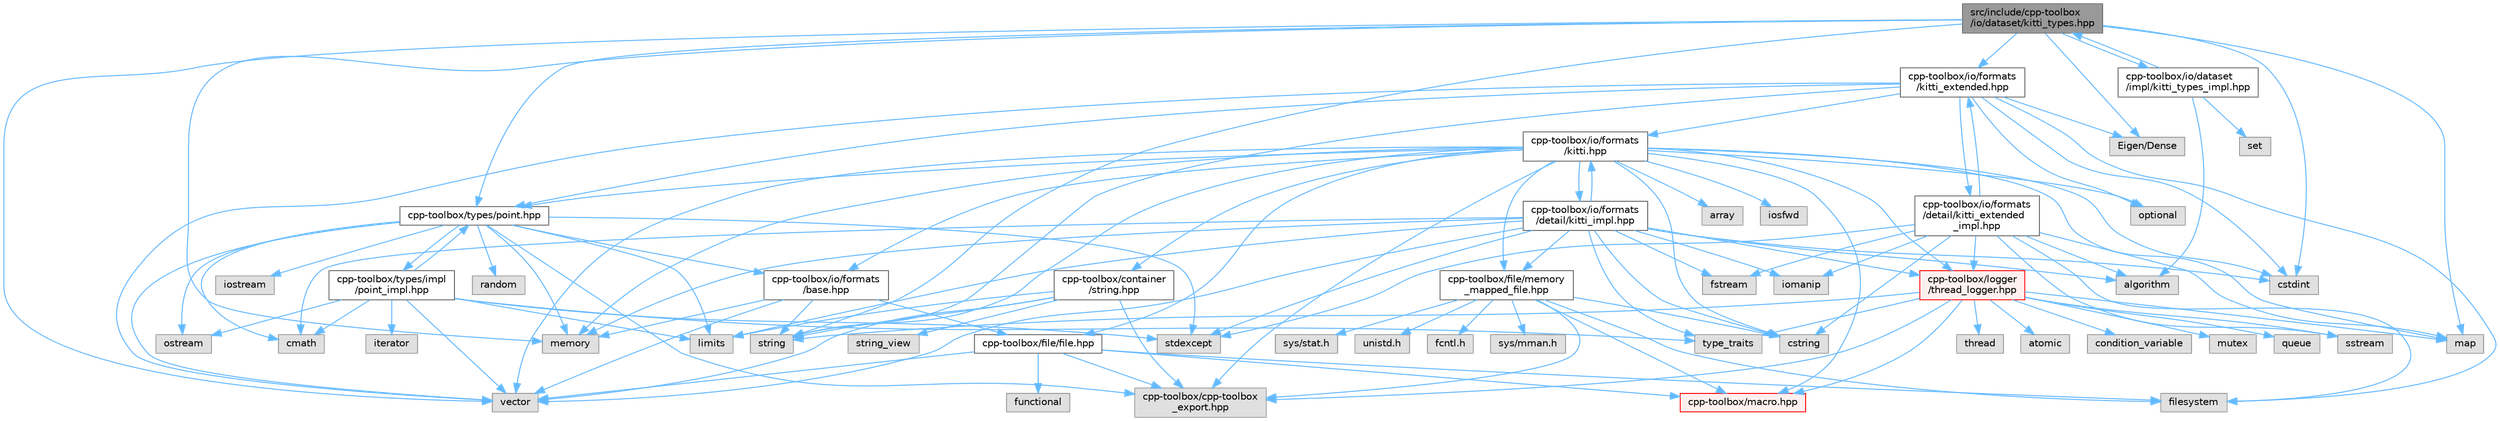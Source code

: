 digraph "src/include/cpp-toolbox/io/dataset/kitti_types.hpp"
{
 // LATEX_PDF_SIZE
  bgcolor="transparent";
  edge [fontname=Helvetica,fontsize=10,labelfontname=Helvetica,labelfontsize=10];
  node [fontname=Helvetica,fontsize=10,shape=box,height=0.2,width=0.4];
  Node1 [id="Node000001",label="src/include/cpp-toolbox\l/io/dataset/kitti_types.hpp",height=0.2,width=0.4,color="gray40", fillcolor="grey60", style="filled", fontcolor="black",tooltip=" "];
  Node1 -> Node2 [id="edge1_Node000001_Node000002",color="steelblue1",style="solid",tooltip=" "];
  Node2 [id="Node000002",label="cpp-toolbox/types/point.hpp",height=0.2,width=0.4,color="grey40", fillcolor="white", style="filled",URL="$point_8hpp.html",tooltip=" "];
  Node2 -> Node3 [id="edge2_Node000002_Node000003",color="steelblue1",style="solid",tooltip=" "];
  Node3 [id="Node000003",label="cmath",height=0.2,width=0.4,color="grey60", fillcolor="#E0E0E0", style="filled",tooltip=" "];
  Node2 -> Node4 [id="edge3_Node000002_Node000004",color="steelblue1",style="solid",tooltip=" "];
  Node4 [id="Node000004",label="iostream",height=0.2,width=0.4,color="grey60", fillcolor="#E0E0E0", style="filled",tooltip=" "];
  Node2 -> Node5 [id="edge4_Node000002_Node000005",color="steelblue1",style="solid",tooltip=" "];
  Node5 [id="Node000005",label="limits",height=0.2,width=0.4,color="grey60", fillcolor="#E0E0E0", style="filled",tooltip=" "];
  Node2 -> Node6 [id="edge5_Node000002_Node000006",color="steelblue1",style="solid",tooltip=" "];
  Node6 [id="Node000006",label="memory",height=0.2,width=0.4,color="grey60", fillcolor="#E0E0E0", style="filled",tooltip=" "];
  Node2 -> Node7 [id="edge6_Node000002_Node000007",color="steelblue1",style="solid",tooltip=" "];
  Node7 [id="Node000007",label="ostream",height=0.2,width=0.4,color="grey60", fillcolor="#E0E0E0", style="filled",tooltip=" "];
  Node2 -> Node8 [id="edge7_Node000002_Node000008",color="steelblue1",style="solid",tooltip=" "];
  Node8 [id="Node000008",label="random",height=0.2,width=0.4,color="grey60", fillcolor="#E0E0E0", style="filled",tooltip=" "];
  Node2 -> Node9 [id="edge8_Node000002_Node000009",color="steelblue1",style="solid",tooltip=" "];
  Node9 [id="Node000009",label="stdexcept",height=0.2,width=0.4,color="grey60", fillcolor="#E0E0E0", style="filled",tooltip=" "];
  Node2 -> Node10 [id="edge9_Node000002_Node000010",color="steelblue1",style="solid",tooltip=" "];
  Node10 [id="Node000010",label="vector",height=0.2,width=0.4,color="grey60", fillcolor="#E0E0E0", style="filled",tooltip=" "];
  Node2 -> Node11 [id="edge10_Node000002_Node000011",color="steelblue1",style="solid",tooltip=" "];
  Node11 [id="Node000011",label="cpp-toolbox/cpp-toolbox\l_export.hpp",height=0.2,width=0.4,color="grey60", fillcolor="#E0E0E0", style="filled",tooltip=" "];
  Node2 -> Node12 [id="edge11_Node000002_Node000012",color="steelblue1",style="solid",tooltip=" "];
  Node12 [id="Node000012",label="cpp-toolbox/io/formats\l/base.hpp",height=0.2,width=0.4,color="grey40", fillcolor="white", style="filled",URL="$io_2formats_2base_8hpp.html",tooltip=" "];
  Node12 -> Node6 [id="edge12_Node000012_Node000006",color="steelblue1",style="solid",tooltip=" "];
  Node12 -> Node13 [id="edge13_Node000012_Node000013",color="steelblue1",style="solid",tooltip=" "];
  Node13 [id="Node000013",label="string",height=0.2,width=0.4,color="grey60", fillcolor="#E0E0E0", style="filled",tooltip=" "];
  Node12 -> Node10 [id="edge14_Node000012_Node000010",color="steelblue1",style="solid",tooltip=" "];
  Node12 -> Node14 [id="edge15_Node000012_Node000014",color="steelblue1",style="solid",tooltip=" "];
  Node14 [id="Node000014",label="cpp-toolbox/file/file.hpp",height=0.2,width=0.4,color="grey40", fillcolor="white", style="filled",URL="$file_8hpp.html",tooltip=" "];
  Node14 -> Node15 [id="edge16_Node000014_Node000015",color="steelblue1",style="solid",tooltip=" "];
  Node15 [id="Node000015",label="filesystem",height=0.2,width=0.4,color="grey60", fillcolor="#E0E0E0", style="filled",tooltip=" "];
  Node14 -> Node16 [id="edge17_Node000014_Node000016",color="steelblue1",style="solid",tooltip=" "];
  Node16 [id="Node000016",label="functional",height=0.2,width=0.4,color="grey60", fillcolor="#E0E0E0", style="filled",tooltip=" "];
  Node14 -> Node10 [id="edge18_Node000014_Node000010",color="steelblue1",style="solid",tooltip=" "];
  Node14 -> Node11 [id="edge19_Node000014_Node000011",color="steelblue1",style="solid",tooltip=" "];
  Node14 -> Node17 [id="edge20_Node000014_Node000017",color="steelblue1",style="solid",tooltip=" "];
  Node17 [id="Node000017",label="cpp-toolbox/macro.hpp",height=0.2,width=0.4,color="red", fillcolor="#FFF0F0", style="filled",URL="$macro_8hpp.html",tooltip="通用的编译器、平台、架构检测和实用宏定义 / Common macros for compiler, platform, architecture detection and utility macro..."];
  Node2 -> Node22 [id="edge21_Node000002_Node000022",color="steelblue1",style="solid",tooltip=" "];
  Node22 [id="Node000022",label="cpp-toolbox/types/impl\l/point_impl.hpp",height=0.2,width=0.4,color="grey40", fillcolor="white", style="filled",URL="$point__impl_8hpp.html",tooltip=" "];
  Node22 -> Node3 [id="edge22_Node000022_Node000003",color="steelblue1",style="solid",tooltip=" "];
  Node22 -> Node23 [id="edge23_Node000022_Node000023",color="steelblue1",style="solid",tooltip=" "];
  Node23 [id="Node000023",label="iterator",height=0.2,width=0.4,color="grey60", fillcolor="#E0E0E0", style="filled",tooltip=" "];
  Node22 -> Node5 [id="edge24_Node000022_Node000005",color="steelblue1",style="solid",tooltip=" "];
  Node22 -> Node7 [id="edge25_Node000022_Node000007",color="steelblue1",style="solid",tooltip=" "];
  Node22 -> Node9 [id="edge26_Node000022_Node000009",color="steelblue1",style="solid",tooltip=" "];
  Node22 -> Node24 [id="edge27_Node000022_Node000024",color="steelblue1",style="solid",tooltip=" "];
  Node24 [id="Node000024",label="type_traits",height=0.2,width=0.4,color="grey60", fillcolor="#E0E0E0", style="filled",tooltip=" "];
  Node22 -> Node10 [id="edge28_Node000022_Node000010",color="steelblue1",style="solid",tooltip=" "];
  Node22 -> Node2 [id="edge29_Node000022_Node000002",color="steelblue1",style="solid",tooltip=" "];
  Node1 -> Node25 [id="edge30_Node000001_Node000025",color="steelblue1",style="solid",tooltip=" "];
  Node25 [id="Node000025",label="cpp-toolbox/io/formats\l/kitti_extended.hpp",height=0.2,width=0.4,color="grey40", fillcolor="white", style="filled",URL="$kitti__extended_8hpp.html",tooltip=" "];
  Node25 -> Node26 [id="edge31_Node000025_Node000026",color="steelblue1",style="solid",tooltip=" "];
  Node26 [id="Node000026",label="cpp-toolbox/io/formats\l/kitti.hpp",height=0.2,width=0.4,color="grey40", fillcolor="white", style="filled",URL="$kitti_8hpp.html",tooltip=" "];
  Node26 -> Node27 [id="edge32_Node000026_Node000027",color="steelblue1",style="solid",tooltip=" "];
  Node27 [id="Node000027",label="array",height=0.2,width=0.4,color="grey60", fillcolor="#E0E0E0", style="filled",tooltip=" "];
  Node26 -> Node28 [id="edge33_Node000026_Node000028",color="steelblue1",style="solid",tooltip=" "];
  Node28 [id="Node000028",label="cstdint",height=0.2,width=0.4,color="grey60", fillcolor="#E0E0E0", style="filled",tooltip=" "];
  Node26 -> Node29 [id="edge34_Node000026_Node000029",color="steelblue1",style="solid",tooltip=" "];
  Node29 [id="Node000029",label="cstring",height=0.2,width=0.4,color="grey60", fillcolor="#E0E0E0", style="filled",tooltip=" "];
  Node26 -> Node30 [id="edge35_Node000026_Node000030",color="steelblue1",style="solid",tooltip=" "];
  Node30 [id="Node000030",label="iosfwd",height=0.2,width=0.4,color="grey60", fillcolor="#E0E0E0", style="filled",tooltip=" "];
  Node26 -> Node31 [id="edge36_Node000026_Node000031",color="steelblue1",style="solid",tooltip=" "];
  Node31 [id="Node000031",label="map",height=0.2,width=0.4,color="grey60", fillcolor="#E0E0E0", style="filled",tooltip=" "];
  Node26 -> Node6 [id="edge37_Node000026_Node000006",color="steelblue1",style="solid",tooltip=" "];
  Node26 -> Node32 [id="edge38_Node000026_Node000032",color="steelblue1",style="solid",tooltip=" "];
  Node32 [id="Node000032",label="optional",height=0.2,width=0.4,color="grey60", fillcolor="#E0E0E0", style="filled",tooltip=" "];
  Node26 -> Node13 [id="edge39_Node000026_Node000013",color="steelblue1",style="solid",tooltip=" "];
  Node26 -> Node10 [id="edge40_Node000026_Node000010",color="steelblue1",style="solid",tooltip=" "];
  Node26 -> Node33 [id="edge41_Node000026_Node000033",color="steelblue1",style="solid",tooltip=" "];
  Node33 [id="Node000033",label="cpp-toolbox/container\l/string.hpp",height=0.2,width=0.4,color="grey40", fillcolor="white", style="filled",URL="$string_8hpp.html",tooltip=" "];
  Node33 -> Node5 [id="edge42_Node000033_Node000005",color="steelblue1",style="solid",tooltip=" "];
  Node33 -> Node13 [id="edge43_Node000033_Node000013",color="steelblue1",style="solid",tooltip=" "];
  Node33 -> Node34 [id="edge44_Node000033_Node000034",color="steelblue1",style="solid",tooltip=" "];
  Node34 [id="Node000034",label="string_view",height=0.2,width=0.4,color="grey60", fillcolor="#E0E0E0", style="filled",tooltip=" "];
  Node33 -> Node10 [id="edge45_Node000033_Node000010",color="steelblue1",style="solid",tooltip=" "];
  Node33 -> Node11 [id="edge46_Node000033_Node000011",color="steelblue1",style="solid",tooltip=" "];
  Node26 -> Node11 [id="edge47_Node000026_Node000011",color="steelblue1",style="solid",tooltip=" "];
  Node26 -> Node14 [id="edge48_Node000026_Node000014",color="steelblue1",style="solid",tooltip=" "];
  Node26 -> Node35 [id="edge49_Node000026_Node000035",color="steelblue1",style="solid",tooltip=" "];
  Node35 [id="Node000035",label="cpp-toolbox/file/memory\l_mapped_file.hpp",height=0.2,width=0.4,color="grey40", fillcolor="white", style="filled",URL="$memory__mapped__file_8hpp.html",tooltip=" "];
  Node35 -> Node29 [id="edge50_Node000035_Node000029",color="steelblue1",style="solid",tooltip=" "];
  Node35 -> Node15 [id="edge51_Node000035_Node000015",color="steelblue1",style="solid",tooltip=" "];
  Node35 -> Node11 [id="edge52_Node000035_Node000011",color="steelblue1",style="solid",tooltip=" "];
  Node35 -> Node17 [id="edge53_Node000035_Node000017",color="steelblue1",style="solid",tooltip=" "];
  Node35 -> Node36 [id="edge54_Node000035_Node000036",color="steelblue1",style="solid",tooltip=" "];
  Node36 [id="Node000036",label="fcntl.h",height=0.2,width=0.4,color="grey60", fillcolor="#E0E0E0", style="filled",tooltip=" "];
  Node35 -> Node37 [id="edge55_Node000035_Node000037",color="steelblue1",style="solid",tooltip=" "];
  Node37 [id="Node000037",label="sys/mman.h",height=0.2,width=0.4,color="grey60", fillcolor="#E0E0E0", style="filled",tooltip=" "];
  Node35 -> Node38 [id="edge56_Node000035_Node000038",color="steelblue1",style="solid",tooltip=" "];
  Node38 [id="Node000038",label="sys/stat.h",height=0.2,width=0.4,color="grey60", fillcolor="#E0E0E0", style="filled",tooltip=" "];
  Node35 -> Node39 [id="edge57_Node000035_Node000039",color="steelblue1",style="solid",tooltip=" "];
  Node39 [id="Node000039",label="unistd.h",height=0.2,width=0.4,color="grey60", fillcolor="#E0E0E0", style="filled",tooltip=" "];
  Node26 -> Node12 [id="edge58_Node000026_Node000012",color="steelblue1",style="solid",tooltip=" "];
  Node26 -> Node40 [id="edge59_Node000026_Node000040",color="steelblue1",style="solid",tooltip=" "];
  Node40 [id="Node000040",label="cpp-toolbox/logger\l/thread_logger.hpp",height=0.2,width=0.4,color="red", fillcolor="#FFF0F0", style="filled",URL="$thread__logger_8hpp.html",tooltip=" "];
  Node40 -> Node41 [id="edge60_Node000040_Node000041",color="steelblue1",style="solid",tooltip=" "];
  Node41 [id="Node000041",label="atomic",height=0.2,width=0.4,color="grey60", fillcolor="#E0E0E0", style="filled",tooltip=" "];
  Node40 -> Node42 [id="edge61_Node000040_Node000042",color="steelblue1",style="solid",tooltip=" "];
  Node42 [id="Node000042",label="condition_variable",height=0.2,width=0.4,color="grey60", fillcolor="#E0E0E0", style="filled",tooltip=" "];
  Node40 -> Node31 [id="edge62_Node000040_Node000031",color="steelblue1",style="solid",tooltip=" "];
  Node40 -> Node43 [id="edge63_Node000040_Node000043",color="steelblue1",style="solid",tooltip=" "];
  Node43 [id="Node000043",label="mutex",height=0.2,width=0.4,color="grey60", fillcolor="#E0E0E0", style="filled",tooltip=" "];
  Node40 -> Node44 [id="edge64_Node000040_Node000044",color="steelblue1",style="solid",tooltip=" "];
  Node44 [id="Node000044",label="queue",height=0.2,width=0.4,color="grey60", fillcolor="#E0E0E0", style="filled",tooltip=" "];
  Node40 -> Node45 [id="edge65_Node000040_Node000045",color="steelblue1",style="solid",tooltip=" "];
  Node45 [id="Node000045",label="sstream",height=0.2,width=0.4,color="grey60", fillcolor="#E0E0E0", style="filled",tooltip=" "];
  Node40 -> Node13 [id="edge66_Node000040_Node000013",color="steelblue1",style="solid",tooltip=" "];
  Node40 -> Node46 [id="edge67_Node000040_Node000046",color="steelblue1",style="solid",tooltip=" "];
  Node46 [id="Node000046",label="thread",height=0.2,width=0.4,color="grey60", fillcolor="#E0E0E0", style="filled",tooltip=" "];
  Node40 -> Node24 [id="edge68_Node000040_Node000024",color="steelblue1",style="solid",tooltip=" "];
  Node40 -> Node11 [id="edge69_Node000040_Node000011",color="steelblue1",style="solid",tooltip=" "];
  Node40 -> Node17 [id="edge70_Node000040_Node000017",color="steelblue1",style="solid",tooltip=" "];
  Node26 -> Node17 [id="edge71_Node000026_Node000017",color="steelblue1",style="solid",tooltip=" "];
  Node26 -> Node2 [id="edge72_Node000026_Node000002",color="steelblue1",style="solid",tooltip=" "];
  Node26 -> Node54 [id="edge73_Node000026_Node000054",color="steelblue1",style="solid",tooltip=" "];
  Node54 [id="Node000054",label="cpp-toolbox/io/formats\l/detail/kitti_impl.hpp",height=0.2,width=0.4,color="grey40", fillcolor="white", style="filled",URL="$kitti__impl_8hpp.html",tooltip="此文件包含 kitti_format_t 的模板实现/This file contains the template implementations for kitti_format_t"];
  Node54 -> Node26 [id="edge74_Node000054_Node000026",color="steelblue1",style="solid",tooltip=" "];
  Node54 -> Node55 [id="edge75_Node000054_Node000055",color="steelblue1",style="solid",tooltip=" "];
  Node55 [id="Node000055",label="algorithm",height=0.2,width=0.4,color="grey60", fillcolor="#E0E0E0", style="filled",tooltip=" "];
  Node54 -> Node3 [id="edge76_Node000054_Node000003",color="steelblue1",style="solid",tooltip=" "];
  Node54 -> Node28 [id="edge77_Node000054_Node000028",color="steelblue1",style="solid",tooltip=" "];
  Node54 -> Node29 [id="edge78_Node000054_Node000029",color="steelblue1",style="solid",tooltip=" "];
  Node54 -> Node56 [id="edge79_Node000054_Node000056",color="steelblue1",style="solid",tooltip=" "];
  Node56 [id="Node000056",label="fstream",height=0.2,width=0.4,color="grey60", fillcolor="#E0E0E0", style="filled",tooltip=" "];
  Node54 -> Node57 [id="edge80_Node000054_Node000057",color="steelblue1",style="solid",tooltip=" "];
  Node57 [id="Node000057",label="iomanip",height=0.2,width=0.4,color="grey60", fillcolor="#E0E0E0", style="filled",tooltip=" "];
  Node54 -> Node5 [id="edge81_Node000054_Node000005",color="steelblue1",style="solid",tooltip=" "];
  Node54 -> Node6 [id="edge82_Node000054_Node000006",color="steelblue1",style="solid",tooltip=" "];
  Node54 -> Node9 [id="edge83_Node000054_Node000009",color="steelblue1",style="solid",tooltip=" "];
  Node54 -> Node24 [id="edge84_Node000054_Node000024",color="steelblue1",style="solid",tooltip=" "];
  Node54 -> Node10 [id="edge85_Node000054_Node000010",color="steelblue1",style="solid",tooltip=" "];
  Node54 -> Node35 [id="edge86_Node000054_Node000035",color="steelblue1",style="solid",tooltip=" "];
  Node54 -> Node40 [id="edge87_Node000054_Node000040",color="steelblue1",style="solid",tooltip=" "];
  Node25 -> Node2 [id="edge88_Node000025_Node000002",color="steelblue1",style="solid",tooltip=" "];
  Node25 -> Node58 [id="edge89_Node000025_Node000058",color="steelblue1",style="solid",tooltip=" "];
  Node58 [id="Node000058",label="Eigen/Dense",height=0.2,width=0.4,color="grey60", fillcolor="#E0E0E0", style="filled",tooltip=" "];
  Node25 -> Node15 [id="edge90_Node000025_Node000015",color="steelblue1",style="solid",tooltip=" "];
  Node25 -> Node13 [id="edge91_Node000025_Node000013",color="steelblue1",style="solid",tooltip=" "];
  Node25 -> Node10 [id="edge92_Node000025_Node000010",color="steelblue1",style="solid",tooltip=" "];
  Node25 -> Node28 [id="edge93_Node000025_Node000028",color="steelblue1",style="solid",tooltip=" "];
  Node25 -> Node32 [id="edge94_Node000025_Node000032",color="steelblue1",style="solid",tooltip=" "];
  Node25 -> Node59 [id="edge95_Node000025_Node000059",color="steelblue1",style="solid",tooltip=" "];
  Node59 [id="Node000059",label="cpp-toolbox/io/formats\l/detail/kitti_extended\l_impl.hpp",height=0.2,width=0.4,color="grey40", fillcolor="white", style="filled",URL="$kitti__extended__impl_8hpp.html",tooltip=" "];
  Node59 -> Node25 [id="edge96_Node000059_Node000025",color="steelblue1",style="solid",tooltip=" "];
  Node59 -> Node40 [id="edge97_Node000059_Node000040",color="steelblue1",style="solid",tooltip=" "];
  Node59 -> Node56 [id="edge98_Node000059_Node000056",color="steelblue1",style="solid",tooltip=" "];
  Node59 -> Node45 [id="edge99_Node000059_Node000045",color="steelblue1",style="solid",tooltip=" "];
  Node59 -> Node55 [id="edge100_Node000059_Node000055",color="steelblue1",style="solid",tooltip=" "];
  Node59 -> Node15 [id="edge101_Node000059_Node000015",color="steelblue1",style="solid",tooltip=" "];
  Node59 -> Node57 [id="edge102_Node000059_Node000057",color="steelblue1",style="solid",tooltip=" "];
  Node59 -> Node29 [id="edge103_Node000059_Node000029",color="steelblue1",style="solid",tooltip=" "];
  Node59 -> Node9 [id="edge104_Node000059_Node000009",color="steelblue1",style="solid",tooltip=" "];
  Node59 -> Node31 [id="edge105_Node000059_Node000031",color="steelblue1",style="solid",tooltip=" "];
  Node1 -> Node58 [id="edge106_Node000001_Node000058",color="steelblue1",style="solid",tooltip=" "];
  Node1 -> Node6 [id="edge107_Node000001_Node000006",color="steelblue1",style="solid",tooltip=" "];
  Node1 -> Node13 [id="edge108_Node000001_Node000013",color="steelblue1",style="solid",tooltip=" "];
  Node1 -> Node10 [id="edge109_Node000001_Node000010",color="steelblue1",style="solid",tooltip=" "];
  Node1 -> Node28 [id="edge110_Node000001_Node000028",color="steelblue1",style="solid",tooltip=" "];
  Node1 -> Node31 [id="edge111_Node000001_Node000031",color="steelblue1",style="solid",tooltip=" "];
  Node1 -> Node60 [id="edge112_Node000001_Node000060",color="steelblue1",style="solid",tooltip=" "];
  Node60 [id="Node000060",label="cpp-toolbox/io/dataset\l/impl/kitti_types_impl.hpp",height=0.2,width=0.4,color="grey40", fillcolor="white", style="filled",URL="$kitti__types__impl_8hpp.html",tooltip=" "];
  Node60 -> Node1 [id="edge113_Node000060_Node000001",color="steelblue1",style="solid",tooltip=" "];
  Node60 -> Node55 [id="edge114_Node000060_Node000055",color="steelblue1",style="solid",tooltip=" "];
  Node60 -> Node61 [id="edge115_Node000060_Node000061",color="steelblue1",style="solid",tooltip=" "];
  Node61 [id="Node000061",label="set",height=0.2,width=0.4,color="grey60", fillcolor="#E0E0E0", style="filled",tooltip=" "];
}
